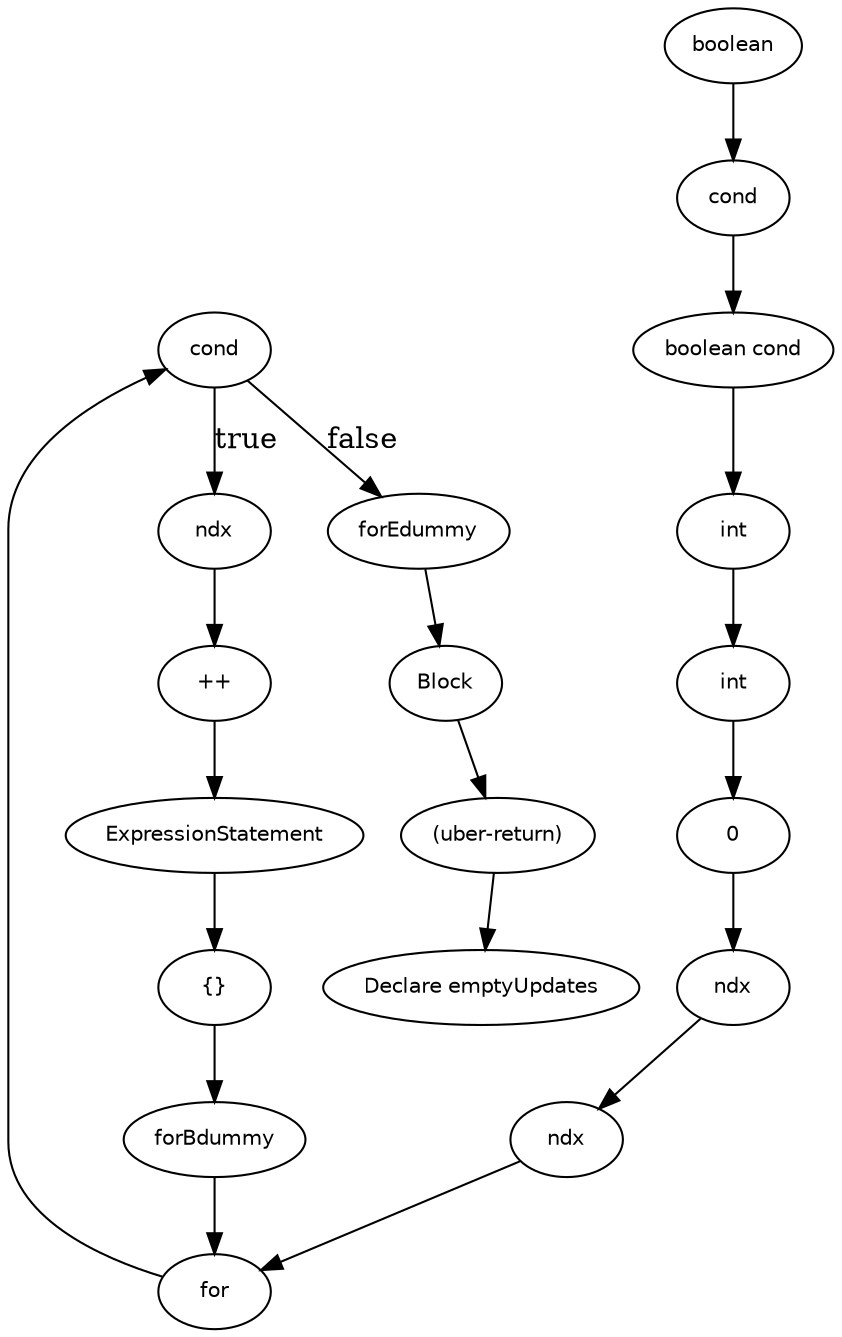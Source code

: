 digraph emptyUpdates {
  19 [
    label = Block,
    fontname = Helvetica,
    fontsize = 10
  ];
  18 [
    label = for,
    fontname = Helvetica,
    fontsize = 10
  ];
  17 [
    label = ndx,
    fontname = Helvetica,
    fontsize = 10
  ];
  16 [
    label = "++",
    fontname = Helvetica,
    fontsize = 10
  ];
  15 [
    label = ExpressionStatement,
    fontname = Helvetica,
    fontsize = 10
  ];
  14 [
    label = "{}",
    fontname = Helvetica,
    fontsize = 10
  ];
  13 [
    label = cond,
    fontname = Helvetica,
    fontsize = 10
  ];
  12 [
    label = 0,
    fontname = Helvetica,
    fontsize = 10
  ];
  11 [
    label = ndx,
    fontname = Helvetica,
    fontsize = 10
  ];
  10 [
    label = ndx,
    fontname = Helvetica,
    fontsize = 10
  ];
  9 [
    label = int,
    fontname = Helvetica,
    fontsize = 10
  ];
  8 [
    label = int,
    fontname = Helvetica,
    fontsize = 10
  ];
  7 [
    label = forEdummy,
    fontname = Helvetica,
    fontsize = 10
  ];
  6 [
    label = forBdummy,
    fontname = Helvetica,
    fontsize = 10
  ];
  5 [
    label = cond,
    fontname = Helvetica,
    fontsize = 10
  ];
  4 [
    label = boolean,
    fontname = Helvetica,
    fontsize = 10
  ];
  3 [
    label = "boolean cond",
    fontname = Helvetica,
    fontsize = 10
  ];
  2 [
    label = "(uber-return)",
    fontname = Helvetica,
    fontsize = 10
  ];
  0 [
    label = "Declare emptyUpdates",
    fontname = Helvetica,
    fontsize = 10
  ];
  2 -> 0 [
    label = ""
  ];
  10 -> 18 [
    label = ""
  ];
  11 -> 10 [
    label = ""
  ];
  19 -> 2 [
    label = ""
  ];
  7 -> 19 [
    label = ""
  ];
  12 -> 11 [
    label = ""
  ];
  9 -> 12 [
    label = ""
  ];
  13 -> 7 [
    label = false
  ];
  4 -> 5 [
    label = ""
  ];
  17 -> 16 [
    label = ""
  ];
  16 -> 15 [
    label = ""
  ];
  18 -> 13 [
    label = ""
  ];
  13 -> 17 [
    label = true
  ];
  8 -> 9 [
    label = ""
  ];
  6 -> 18 [
    label = ""
  ];
  14 -> 6 [
    label = ""
  ];
  3 -> 8 [
    label = ""
  ];
  5 -> 3 [
    label = ""
  ];
  15 -> 14 [
    label = ""
  ];
}

